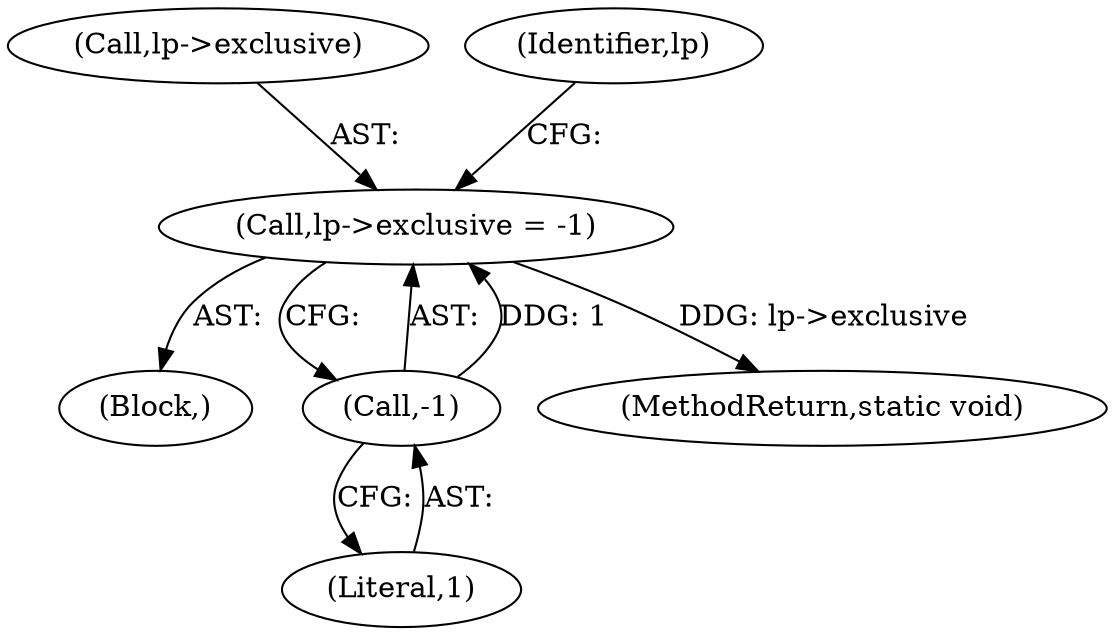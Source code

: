 digraph "0_linux_550fd08c2cebad61c548def135f67aba284c6162@pointer" {
"1000193" [label="(Call,lp->exclusive = -1)"];
"1000197" [label="(Call,-1)"];
"1000194" [label="(Call,lp->exclusive)"];
"1000113" [label="(Block,)"];
"1000198" [label="(Literal,1)"];
"1000197" [label="(Call,-1)"];
"1000201" [label="(Identifier,lp)"];
"1000193" [label="(Call,lp->exclusive = -1)"];
"1000288" [label="(MethodReturn,static void)"];
"1000193" -> "1000113"  [label="AST: "];
"1000193" -> "1000197"  [label="CFG: "];
"1000194" -> "1000193"  [label="AST: "];
"1000197" -> "1000193"  [label="AST: "];
"1000201" -> "1000193"  [label="CFG: "];
"1000193" -> "1000288"  [label="DDG: lp->exclusive"];
"1000197" -> "1000193"  [label="DDG: 1"];
"1000197" -> "1000198"  [label="CFG: "];
"1000198" -> "1000197"  [label="AST: "];
}
